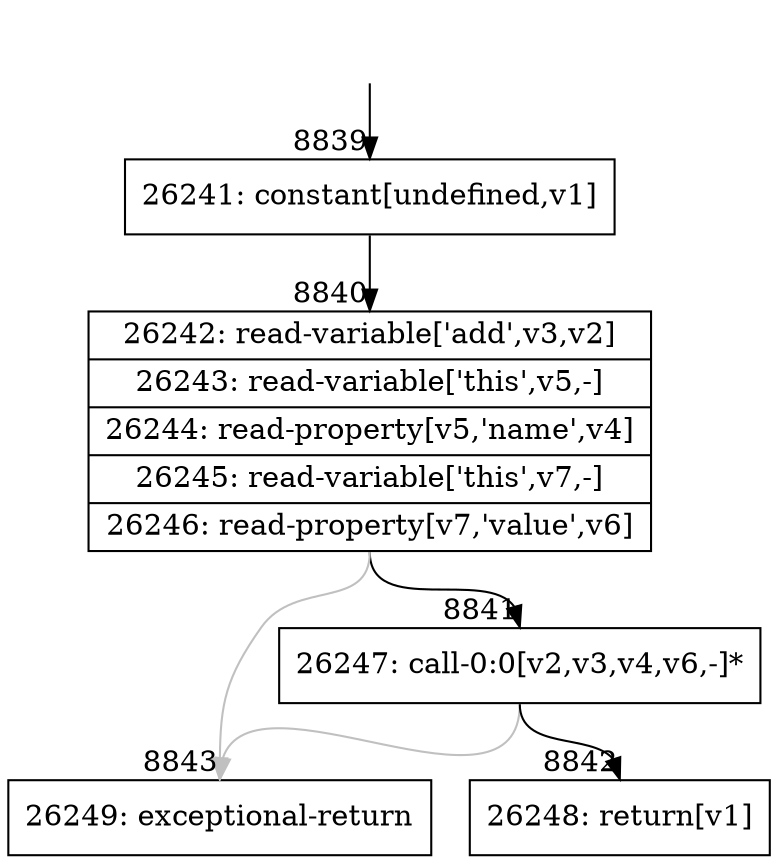 digraph {
rankdir="TD"
BB_entry544[shape=none,label=""];
BB_entry544 -> BB8839 [tailport=s, headport=n, headlabel="    8839"]
BB8839 [shape=record label="{26241: constant[undefined,v1]}" ] 
BB8839 -> BB8840 [tailport=s, headport=n, headlabel="      8840"]
BB8840 [shape=record label="{26242: read-variable['add',v3,v2]|26243: read-variable['this',v5,-]|26244: read-property[v5,'name',v4]|26245: read-variable['this',v7,-]|26246: read-property[v7,'value',v6]}" ] 
BB8840 -> BB8841 [tailport=s, headport=n, headlabel="      8841"]
BB8840 -> BB8843 [tailport=s, headport=n, color=gray, headlabel="      8843"]
BB8841 [shape=record label="{26247: call-0:0[v2,v3,v4,v6,-]*}" ] 
BB8841 -> BB8842 [tailport=s, headport=n, headlabel="      8842"]
BB8841 -> BB8843 [tailport=s, headport=n, color=gray]
BB8842 [shape=record label="{26248: return[v1]}" ] 
BB8843 [shape=record label="{26249: exceptional-return}" ] 
}
